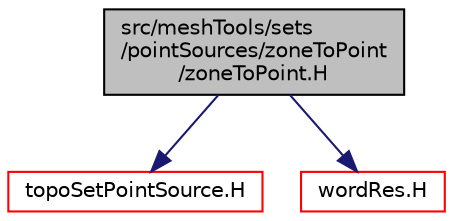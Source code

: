 digraph "src/meshTools/sets/pointSources/zoneToPoint/zoneToPoint.H"
{
  bgcolor="transparent";
  edge [fontname="Helvetica",fontsize="10",labelfontname="Helvetica",labelfontsize="10"];
  node [fontname="Helvetica",fontsize="10",shape=record];
  Node1 [label="src/meshTools/sets\l/pointSources/zoneToPoint\l/zoneToPoint.H",height=0.2,width=0.4,color="black", fillcolor="grey75", style="filled" fontcolor="black"];
  Node1 -> Node2 [color="midnightblue",fontsize="10",style="solid",fontname="Helvetica"];
  Node2 [label="topoSetPointSource.H",height=0.2,width=0.4,color="red",URL="$topoSetPointSource_8H.html"];
  Node1 -> Node3 [color="midnightblue",fontsize="10",style="solid",fontname="Helvetica"];
  Node3 [label="wordRes.H",height=0.2,width=0.4,color="red",URL="$wordRes_8H.html"];
}
